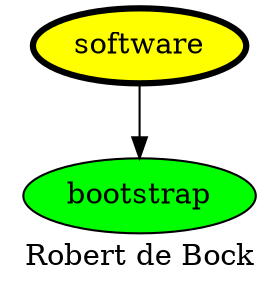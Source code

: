 digraph PhiloDilemma {
  label = "Robert de Bock" ;
  overlap=false
  {
    bootstrap [fillcolor=green style=filled]
    software [fillcolor=yellow style=filled penwidth=3]
  }
  software -> bootstrap
}
